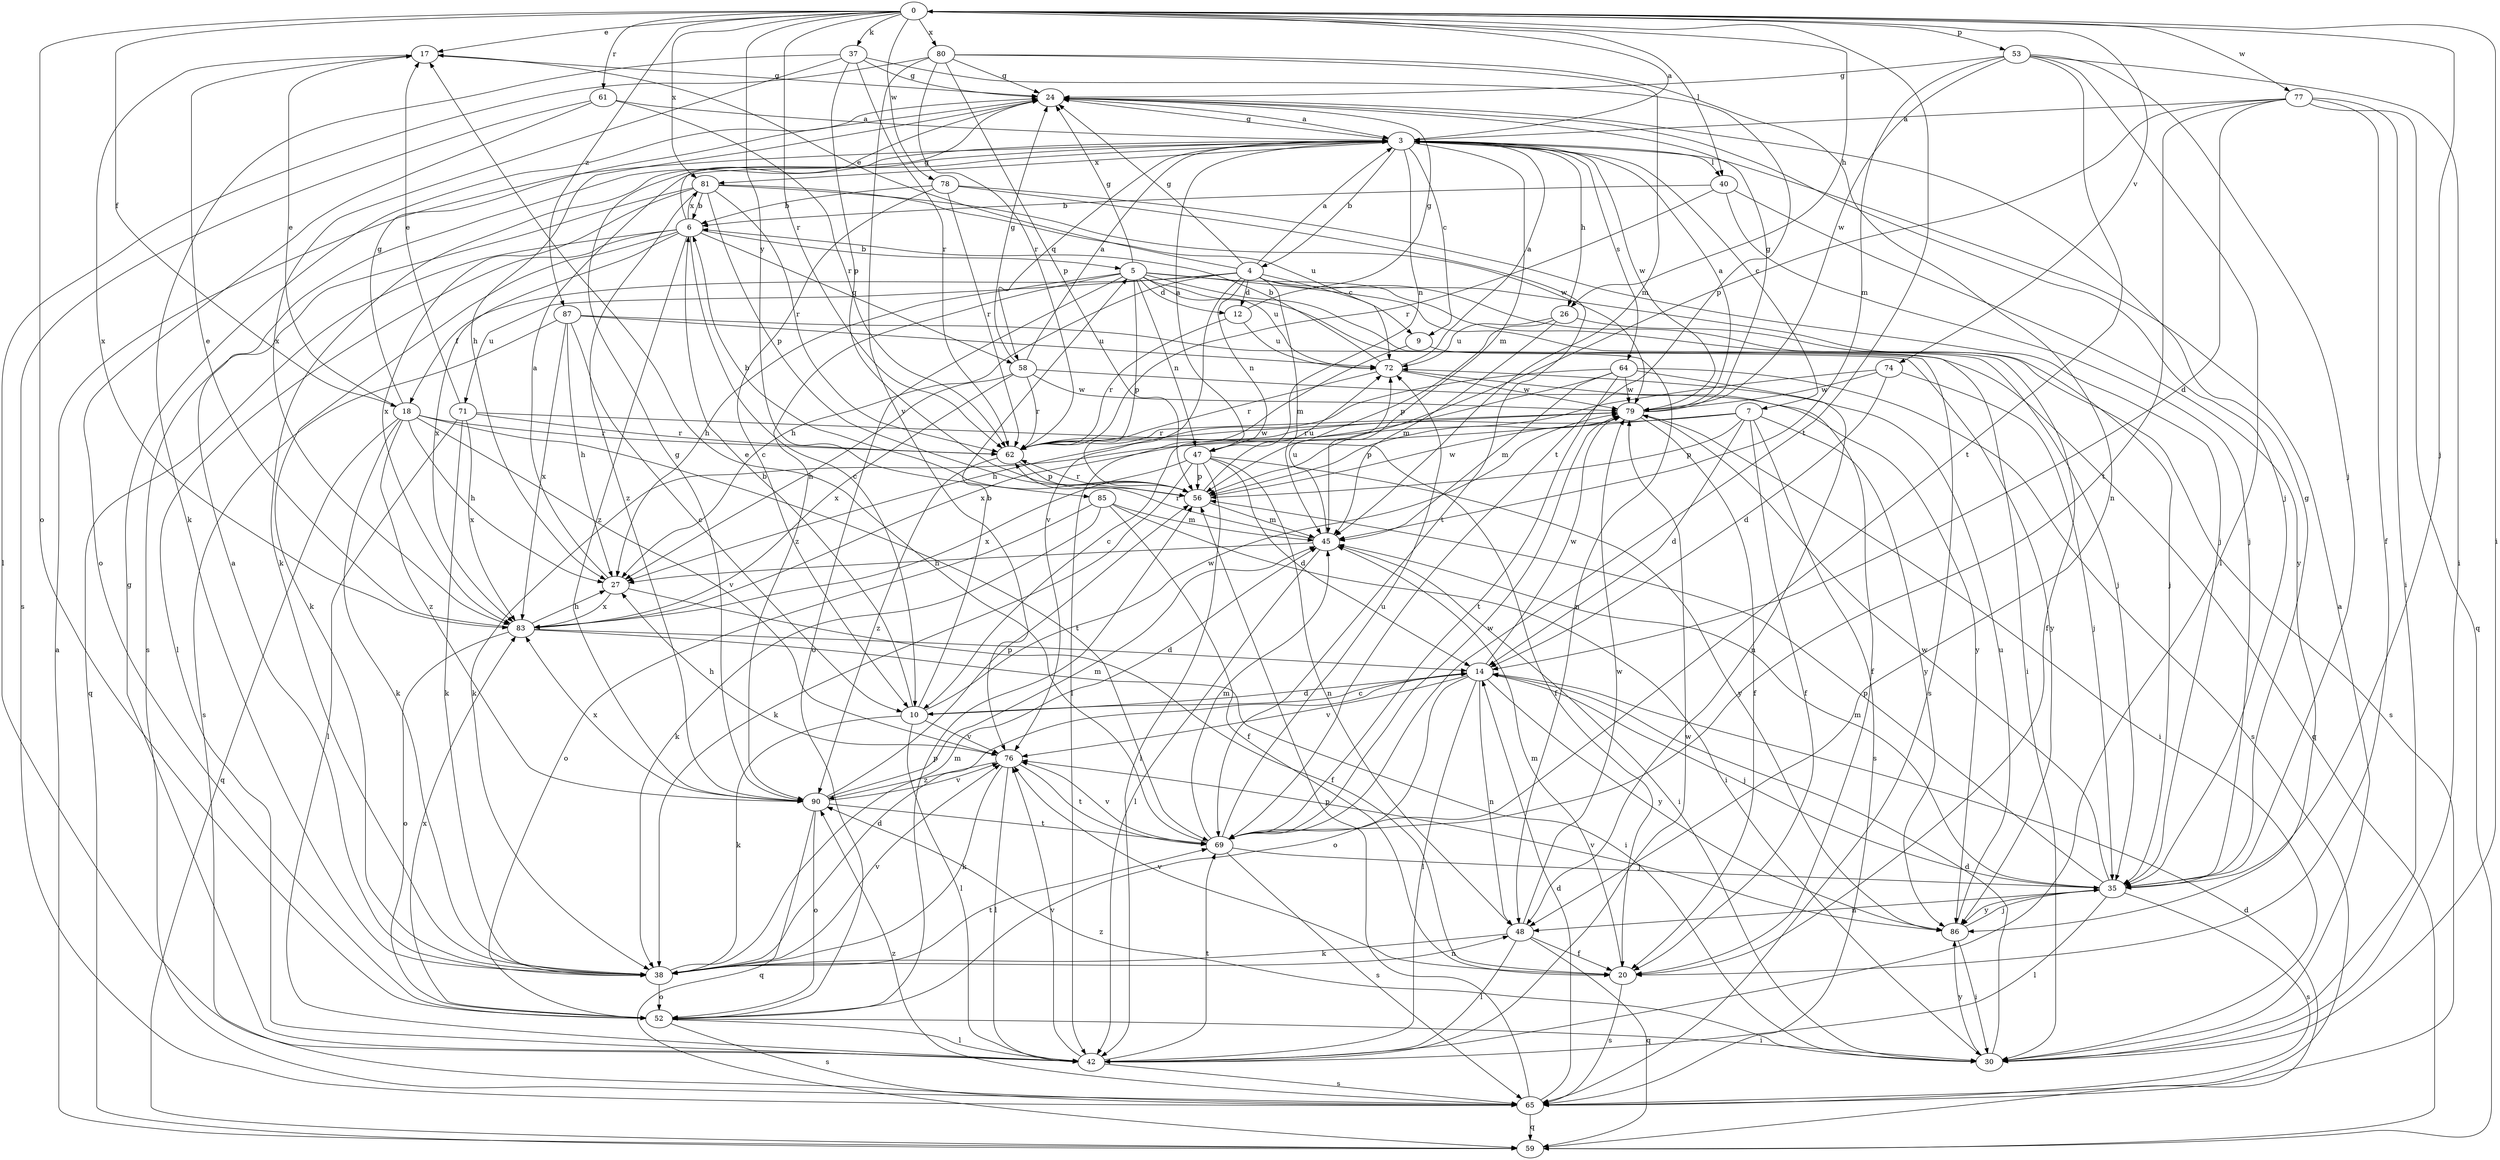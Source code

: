 strict digraph  {
0;
3;
4;
5;
6;
7;
9;
10;
12;
14;
17;
18;
20;
24;
26;
27;
30;
35;
37;
38;
40;
42;
45;
47;
48;
52;
53;
56;
58;
59;
61;
62;
64;
65;
69;
71;
72;
74;
76;
77;
78;
79;
80;
81;
83;
85;
86;
87;
90;
0 -> 17  [label=e];
0 -> 18  [label=f];
0 -> 26  [label=h];
0 -> 30  [label=i];
0 -> 35  [label=j];
0 -> 37  [label=k];
0 -> 40  [label=l];
0 -> 52  [label=o];
0 -> 53  [label=p];
0 -> 61  [label=r];
0 -> 62  [label=r];
0 -> 69  [label=t];
0 -> 74  [label=v];
0 -> 77  [label=w];
0 -> 78  [label=w];
0 -> 80  [label=x];
0 -> 81  [label=x];
0 -> 85  [label=y];
0 -> 87  [label=z];
3 -> 0  [label=a];
3 -> 4  [label=b];
3 -> 7  [label=c];
3 -> 9  [label=c];
3 -> 24  [label=g];
3 -> 26  [label=h];
3 -> 38  [label=k];
3 -> 40  [label=l];
3 -> 45  [label=m];
3 -> 47  [label=n];
3 -> 58  [label=q];
3 -> 64  [label=s];
3 -> 79  [label=w];
3 -> 81  [label=x];
4 -> 3  [label=a];
4 -> 9  [label=c];
4 -> 12  [label=d];
4 -> 17  [label=e];
4 -> 18  [label=f];
4 -> 20  [label=f];
4 -> 24  [label=g];
4 -> 27  [label=h];
4 -> 35  [label=j];
4 -> 45  [label=m];
4 -> 47  [label=n];
4 -> 71  [label=u];
4 -> 76  [label=v];
5 -> 12  [label=d];
5 -> 24  [label=g];
5 -> 27  [label=h];
5 -> 30  [label=i];
5 -> 35  [label=j];
5 -> 47  [label=n];
5 -> 48  [label=n];
5 -> 52  [label=o];
5 -> 56  [label=p];
5 -> 65  [label=s];
5 -> 72  [label=u];
5 -> 90  [label=z];
6 -> 5  [label=b];
6 -> 10  [label=c];
6 -> 24  [label=g];
6 -> 38  [label=k];
6 -> 42  [label=l];
6 -> 58  [label=q];
6 -> 59  [label=q];
6 -> 81  [label=x];
6 -> 83  [label=x];
6 -> 90  [label=z];
7 -> 14  [label=d];
7 -> 20  [label=f];
7 -> 38  [label=k];
7 -> 56  [label=p];
7 -> 62  [label=r];
7 -> 65  [label=s];
7 -> 86  [label=y];
9 -> 42  [label=l];
9 -> 59  [label=q];
10 -> 5  [label=b];
10 -> 6  [label=b];
10 -> 14  [label=d];
10 -> 38  [label=k];
10 -> 42  [label=l];
10 -> 76  [label=v];
10 -> 79  [label=w];
12 -> 24  [label=g];
12 -> 62  [label=r];
12 -> 72  [label=u];
14 -> 10  [label=c];
14 -> 35  [label=j];
14 -> 42  [label=l];
14 -> 48  [label=n];
14 -> 52  [label=o];
14 -> 76  [label=v];
14 -> 79  [label=w];
14 -> 86  [label=y];
17 -> 24  [label=g];
17 -> 83  [label=x];
18 -> 17  [label=e];
18 -> 24  [label=g];
18 -> 27  [label=h];
18 -> 38  [label=k];
18 -> 59  [label=q];
18 -> 62  [label=r];
18 -> 69  [label=t];
18 -> 76  [label=v];
18 -> 90  [label=z];
20 -> 45  [label=m];
20 -> 65  [label=s];
20 -> 76  [label=v];
24 -> 3  [label=a];
24 -> 27  [label=h];
24 -> 35  [label=j];
26 -> 45  [label=m];
26 -> 56  [label=p];
26 -> 65  [label=s];
26 -> 72  [label=u];
27 -> 3  [label=a];
27 -> 20  [label=f];
27 -> 83  [label=x];
30 -> 3  [label=a];
30 -> 14  [label=d];
30 -> 86  [label=y];
30 -> 90  [label=z];
35 -> 24  [label=g];
35 -> 42  [label=l];
35 -> 45  [label=m];
35 -> 48  [label=n];
35 -> 56  [label=p];
35 -> 65  [label=s];
35 -> 79  [label=w];
35 -> 86  [label=y];
37 -> 24  [label=g];
37 -> 38  [label=k];
37 -> 56  [label=p];
37 -> 62  [label=r];
37 -> 69  [label=t];
37 -> 83  [label=x];
38 -> 3  [label=a];
38 -> 14  [label=d];
38 -> 45  [label=m];
38 -> 48  [label=n];
38 -> 52  [label=o];
38 -> 69  [label=t];
38 -> 76  [label=v];
40 -> 6  [label=b];
40 -> 35  [label=j];
40 -> 62  [label=r];
40 -> 86  [label=y];
42 -> 24  [label=g];
42 -> 65  [label=s];
42 -> 69  [label=t];
42 -> 76  [label=v];
42 -> 79  [label=w];
45 -> 27  [label=h];
45 -> 30  [label=i];
45 -> 42  [label=l];
45 -> 62  [label=r];
45 -> 72  [label=u];
47 -> 3  [label=a];
47 -> 14  [label=d];
47 -> 38  [label=k];
47 -> 42  [label=l];
47 -> 48  [label=n];
47 -> 56  [label=p];
47 -> 83  [label=x];
47 -> 86  [label=y];
48 -> 20  [label=f];
48 -> 38  [label=k];
48 -> 42  [label=l];
48 -> 59  [label=q];
48 -> 79  [label=w];
52 -> 30  [label=i];
52 -> 42  [label=l];
52 -> 56  [label=p];
52 -> 65  [label=s];
52 -> 83  [label=x];
53 -> 24  [label=g];
53 -> 30  [label=i];
53 -> 35  [label=j];
53 -> 42  [label=l];
53 -> 45  [label=m];
53 -> 69  [label=t];
53 -> 79  [label=w];
56 -> 6  [label=b];
56 -> 45  [label=m];
56 -> 62  [label=r];
56 -> 72  [label=u];
56 -> 79  [label=w];
58 -> 3  [label=a];
58 -> 24  [label=g];
58 -> 27  [label=h];
58 -> 62  [label=r];
58 -> 79  [label=w];
58 -> 83  [label=x];
58 -> 86  [label=y];
59 -> 3  [label=a];
59 -> 14  [label=d];
61 -> 3  [label=a];
61 -> 52  [label=o];
61 -> 62  [label=r];
61 -> 65  [label=s];
62 -> 56  [label=p];
62 -> 79  [label=w];
62 -> 90  [label=z];
64 -> 10  [label=c];
64 -> 27  [label=h];
64 -> 45  [label=m];
64 -> 48  [label=n];
64 -> 65  [label=s];
64 -> 69  [label=t];
64 -> 79  [label=w];
65 -> 14  [label=d];
65 -> 56  [label=p];
65 -> 59  [label=q];
65 -> 90  [label=z];
69 -> 17  [label=e];
69 -> 35  [label=j];
69 -> 45  [label=m];
69 -> 65  [label=s];
69 -> 72  [label=u];
69 -> 76  [label=v];
69 -> 79  [label=w];
71 -> 17  [label=e];
71 -> 20  [label=f];
71 -> 38  [label=k];
71 -> 42  [label=l];
71 -> 62  [label=r];
71 -> 83  [label=x];
72 -> 3  [label=a];
72 -> 6  [label=b];
72 -> 20  [label=f];
72 -> 62  [label=r];
72 -> 79  [label=w];
74 -> 14  [label=d];
74 -> 35  [label=j];
74 -> 79  [label=w];
74 -> 83  [label=x];
76 -> 27  [label=h];
76 -> 38  [label=k];
76 -> 42  [label=l];
76 -> 69  [label=t];
76 -> 90  [label=z];
77 -> 3  [label=a];
77 -> 14  [label=d];
77 -> 20  [label=f];
77 -> 30  [label=i];
77 -> 56  [label=p];
77 -> 59  [label=q];
77 -> 69  [label=t];
78 -> 6  [label=b];
78 -> 10  [label=c];
78 -> 35  [label=j];
78 -> 62  [label=r];
78 -> 69  [label=t];
79 -> 3  [label=a];
79 -> 20  [label=f];
79 -> 24  [label=g];
79 -> 30  [label=i];
79 -> 56  [label=p];
79 -> 62  [label=r];
80 -> 24  [label=g];
80 -> 42  [label=l];
80 -> 45  [label=m];
80 -> 48  [label=n];
80 -> 56  [label=p];
80 -> 62  [label=r];
80 -> 76  [label=v];
81 -> 6  [label=b];
81 -> 56  [label=p];
81 -> 62  [label=r];
81 -> 65  [label=s];
81 -> 72  [label=u];
81 -> 79  [label=w];
81 -> 83  [label=x];
81 -> 90  [label=z];
83 -> 14  [label=d];
83 -> 17  [label=e];
83 -> 27  [label=h];
83 -> 30  [label=i];
83 -> 52  [label=o];
85 -> 20  [label=f];
85 -> 30  [label=i];
85 -> 38  [label=k];
85 -> 45  [label=m];
85 -> 52  [label=o];
86 -> 30  [label=i];
86 -> 35  [label=j];
86 -> 72  [label=u];
86 -> 76  [label=v];
87 -> 10  [label=c];
87 -> 27  [label=h];
87 -> 65  [label=s];
87 -> 72  [label=u];
87 -> 83  [label=x];
87 -> 86  [label=y];
90 -> 24  [label=g];
90 -> 45  [label=m];
90 -> 52  [label=o];
90 -> 56  [label=p];
90 -> 59  [label=q];
90 -> 69  [label=t];
90 -> 76  [label=v];
90 -> 83  [label=x];
}
